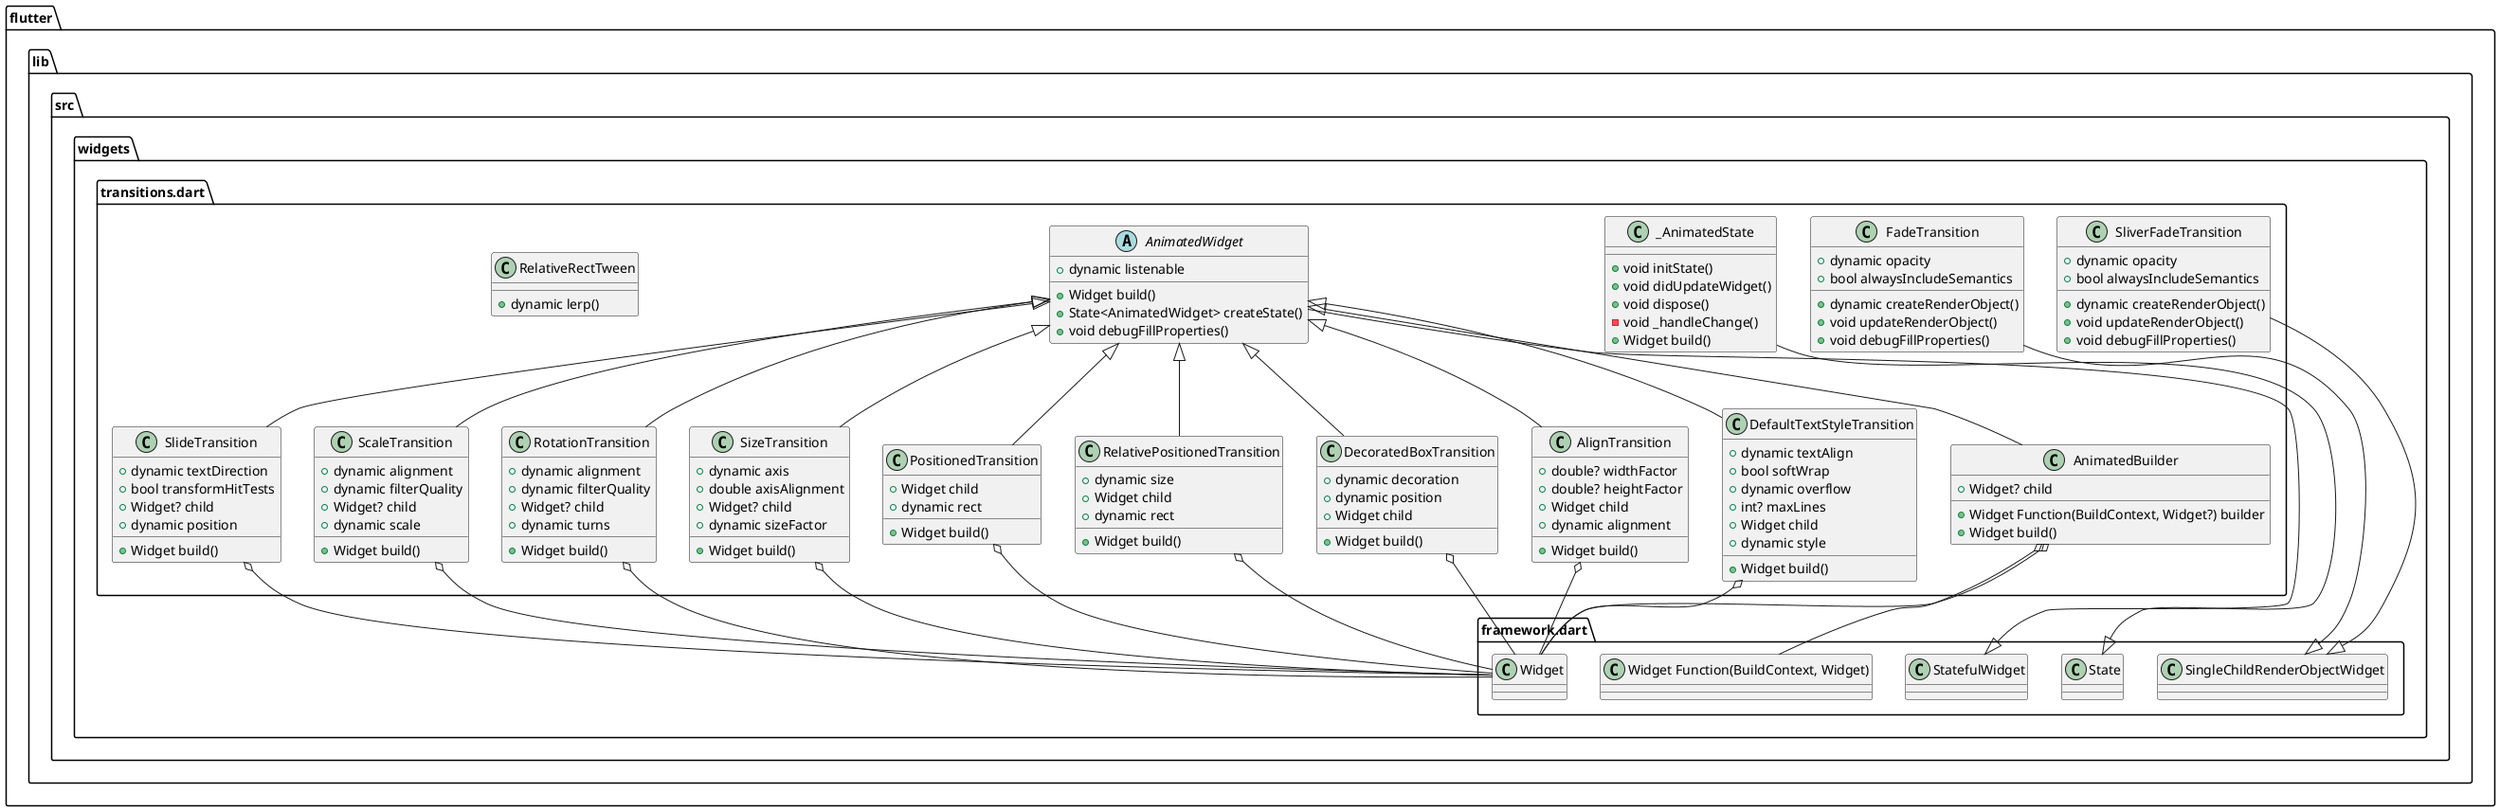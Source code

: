 @startuml
set namespaceSeparator ::

abstract class "flutter::lib::src::widgets::transitions.dart::AnimatedWidget" {
  +dynamic listenable
  +Widget build()
  +State<AnimatedWidget> createState()
  +void debugFillProperties()
}

"flutter::lib::src::widgets::framework.dart::StatefulWidget" <|-- "flutter::lib::src::widgets::transitions.dart::AnimatedWidget"

class "flutter::lib::src::widgets::transitions.dart::_AnimatedState" {
  +void initState()
  +void didUpdateWidget()
  +void dispose()
  -void _handleChange()
  +Widget build()
}

"flutter::lib::src::widgets::framework.dart::State" <|-- "flutter::lib::src::widgets::transitions.dart::_AnimatedState"

class "flutter::lib::src::widgets::transitions.dart::SlideTransition" {
  +dynamic textDirection
  +bool transformHitTests
  +Widget? child
  +dynamic position
  +Widget build()
}

"flutter::lib::src::widgets::transitions.dart::SlideTransition" o-- "flutter::lib::src::widgets::framework.dart::Widget"
"flutter::lib::src::widgets::transitions.dart::AnimatedWidget" <|-- "flutter::lib::src::widgets::transitions.dart::SlideTransition"

class "flutter::lib::src::widgets::transitions.dart::ScaleTransition" {
  +dynamic alignment
  +dynamic filterQuality
  +Widget? child
  +dynamic scale
  +Widget build()
}

"flutter::lib::src::widgets::transitions.dart::ScaleTransition" o-- "flutter::lib::src::widgets::framework.dart::Widget"
"flutter::lib::src::widgets::transitions.dart::AnimatedWidget" <|-- "flutter::lib::src::widgets::transitions.dart::ScaleTransition"

class "flutter::lib::src::widgets::transitions.dart::RotationTransition" {
  +dynamic alignment
  +dynamic filterQuality
  +Widget? child
  +dynamic turns
  +Widget build()
}

"flutter::lib::src::widgets::transitions.dart::RotationTransition" o-- "flutter::lib::src::widgets::framework.dart::Widget"
"flutter::lib::src::widgets::transitions.dart::AnimatedWidget" <|-- "flutter::lib::src::widgets::transitions.dart::RotationTransition"

class "flutter::lib::src::widgets::transitions.dart::SizeTransition" {
  +dynamic axis
  +double axisAlignment
  +Widget? child
  +dynamic sizeFactor
  +Widget build()
}

"flutter::lib::src::widgets::transitions.dart::SizeTransition" o-- "flutter::lib::src::widgets::framework.dart::Widget"
"flutter::lib::src::widgets::transitions.dart::AnimatedWidget" <|-- "flutter::lib::src::widgets::transitions.dart::SizeTransition"

class "flutter::lib::src::widgets::transitions.dart::FadeTransition" {
  +dynamic opacity
  +bool alwaysIncludeSemantics
  +dynamic createRenderObject()
  +void updateRenderObject()
  +void debugFillProperties()
}

"flutter::lib::src::widgets::framework.dart::SingleChildRenderObjectWidget" <|-- "flutter::lib::src::widgets::transitions.dart::FadeTransition"

class "flutter::lib::src::widgets::transitions.dart::SliverFadeTransition" {
  +dynamic opacity
  +bool alwaysIncludeSemantics
  +dynamic createRenderObject()
  +void updateRenderObject()
  +void debugFillProperties()
}

"flutter::lib::src::widgets::framework.dart::SingleChildRenderObjectWidget" <|-- "flutter::lib::src::widgets::transitions.dart::SliverFadeTransition"

class "flutter::lib::src::widgets::transitions.dart::RelativeRectTween" {
  +dynamic lerp()
}

class "flutter::lib::src::widgets::transitions.dart::PositionedTransition" {
  +Widget child
  +dynamic rect
  +Widget build()
}

"flutter::lib::src::widgets::transitions.dart::PositionedTransition" o-- "flutter::lib::src::widgets::framework.dart::Widget"
"flutter::lib::src::widgets::transitions.dart::AnimatedWidget" <|-- "flutter::lib::src::widgets::transitions.dart::PositionedTransition"

class "flutter::lib::src::widgets::transitions.dart::RelativePositionedTransition" {
  +dynamic size
  +Widget child
  +dynamic rect
  +Widget build()
}

"flutter::lib::src::widgets::transitions.dart::RelativePositionedTransition" o-- "flutter::lib::src::widgets::framework.dart::Widget"
"flutter::lib::src::widgets::transitions.dart::AnimatedWidget" <|-- "flutter::lib::src::widgets::transitions.dart::RelativePositionedTransition"

class "flutter::lib::src::widgets::transitions.dart::DecoratedBoxTransition" {
  +dynamic decoration
  +dynamic position
  +Widget child
  +Widget build()
}

"flutter::lib::src::widgets::transitions.dart::DecoratedBoxTransition" o-- "flutter::lib::src::widgets::framework.dart::Widget"
"flutter::lib::src::widgets::transitions.dart::AnimatedWidget" <|-- "flutter::lib::src::widgets::transitions.dart::DecoratedBoxTransition"

class "flutter::lib::src::widgets::transitions.dart::AlignTransition" {
  +double? widthFactor
  +double? heightFactor
  +Widget child
  +dynamic alignment
  +Widget build()
}

"flutter::lib::src::widgets::transitions.dart::AlignTransition" o-- "flutter::lib::src::widgets::framework.dart::Widget"
"flutter::lib::src::widgets::transitions.dart::AnimatedWidget" <|-- "flutter::lib::src::widgets::transitions.dart::AlignTransition"

class "flutter::lib::src::widgets::transitions.dart::DefaultTextStyleTransition" {
  +dynamic textAlign
  +bool softWrap
  +dynamic overflow
  +int? maxLines
  +Widget child
  +dynamic style
  +Widget build()
}

"flutter::lib::src::widgets::transitions.dart::DefaultTextStyleTransition" o-- "flutter::lib::src::widgets::framework.dart::Widget"
"flutter::lib::src::widgets::transitions.dart::AnimatedWidget" <|-- "flutter::lib::src::widgets::transitions.dart::DefaultTextStyleTransition"

class "flutter::lib::src::widgets::transitions.dart::AnimatedBuilder" {
  +Widget Function(BuildContext, Widget?) builder
  +Widget? child
  +Widget build()
}

"flutter::lib::src::widgets::transitions.dart::AnimatedBuilder" o-- "flutter::lib::src::widgets::framework.dart::Widget Function(BuildContext, Widget)"
"flutter::lib::src::widgets::transitions.dart::AnimatedBuilder" o-- "flutter::lib::src::widgets::framework.dart::Widget"
"flutter::lib::src::widgets::transitions.dart::AnimatedWidget" <|-- "flutter::lib::src::widgets::transitions.dart::AnimatedBuilder"


@enduml